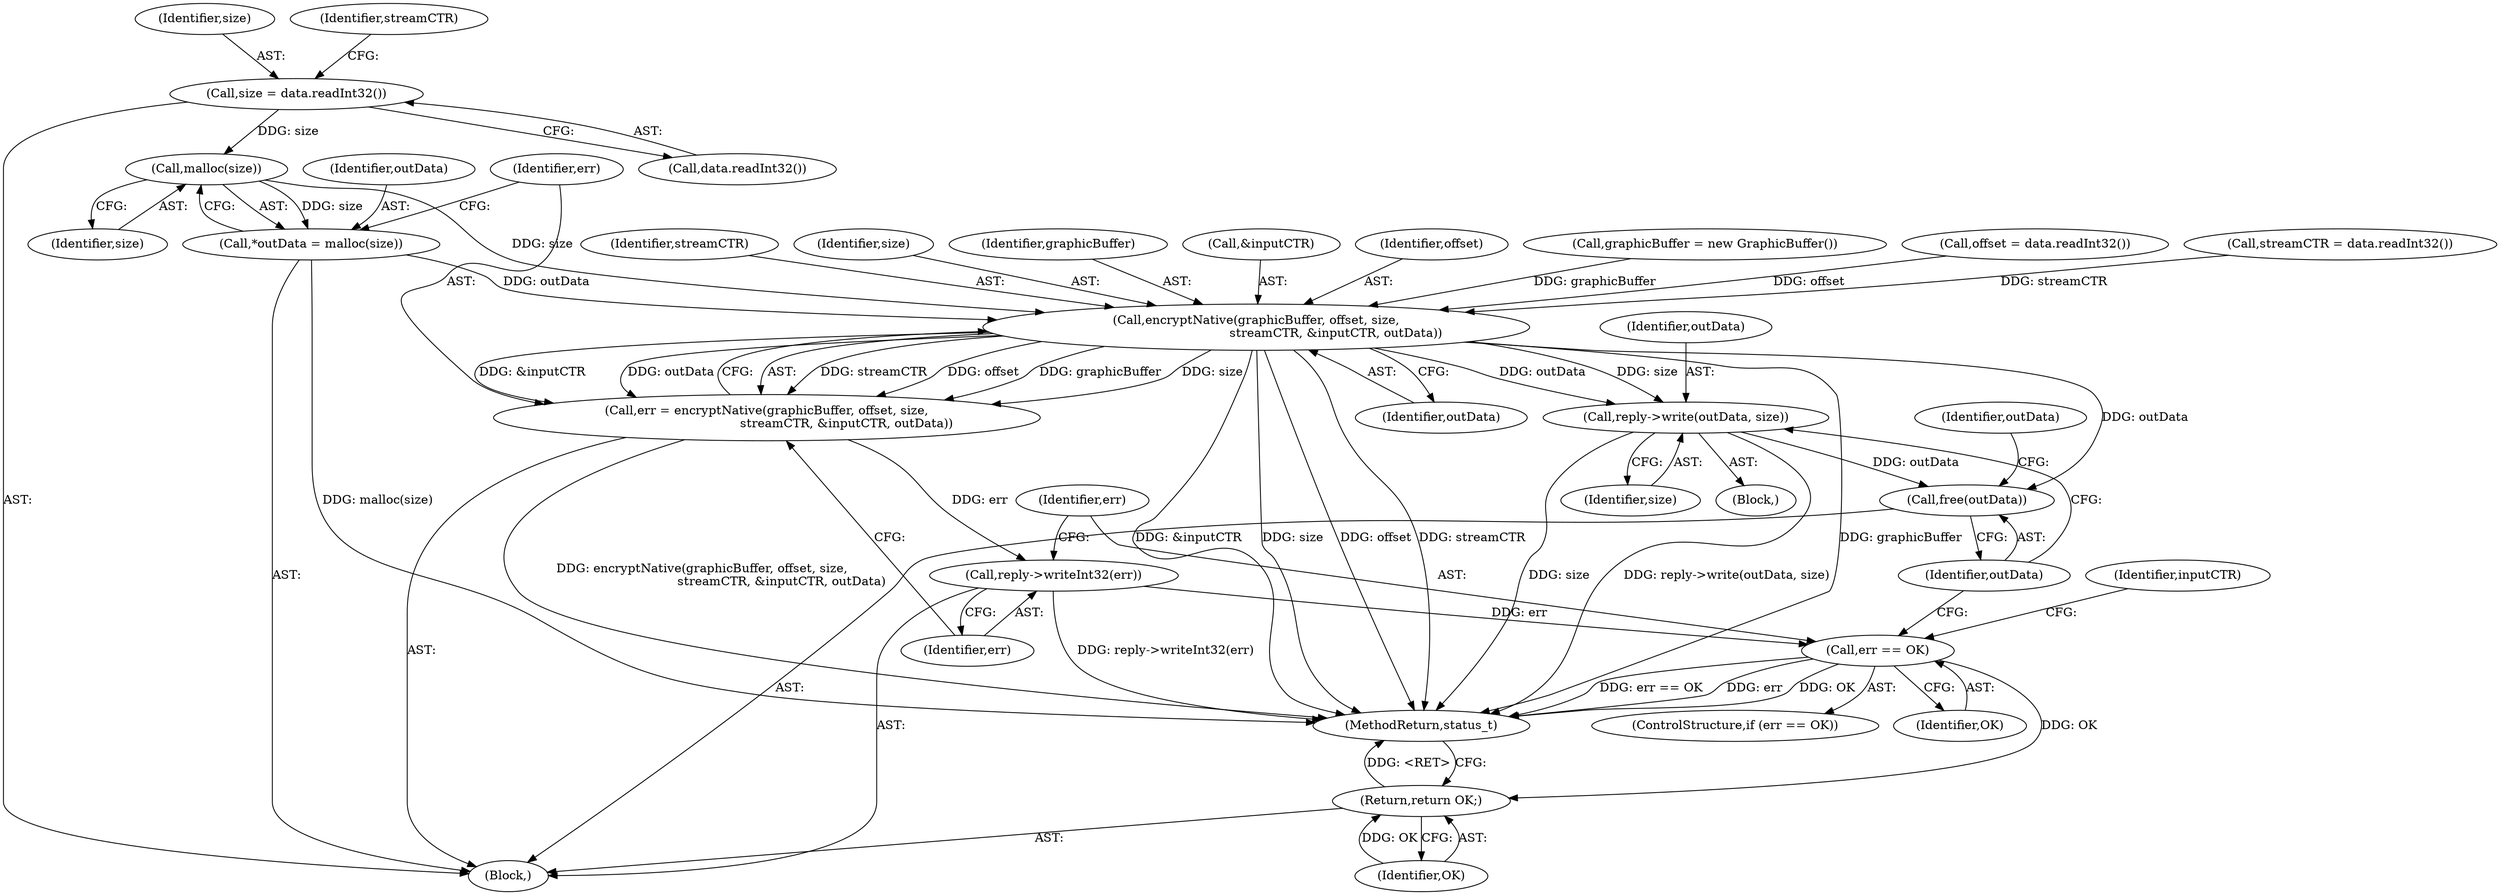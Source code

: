 digraph "0_Android_c82e31a7039a03dca7b37c65b7890ba5c1e18ced@API" {
"1000270" [label="(Call,size = data.readInt32())"];
"1000280" [label="(Call,malloc(size))"];
"1000278" [label="(Call,*outData = malloc(size))"];
"1000286" [label="(Call,encryptNative(graphicBuffer, offset, size,\n                                         streamCTR, &inputCTR, outData))"];
"1000284" [label="(Call,err = encryptNative(graphicBuffer, offset, size,\n                                         streamCTR, &inputCTR, outData))"];
"1000294" [label="(Call,reply->writeInt32(err))"];
"1000297" [label="(Call,err == OK)"];
"1000311" [label="(Return,return OK;)"];
"1000303" [label="(Call,reply->write(outData, size))"];
"1000306" [label="(Call,free(outData))"];
"1000270" [label="(Call,size = data.readInt32())"];
"1000271" [label="(Identifier,size)"];
"1000298" [label="(Identifier,err)"];
"1000266" [label="(Call,offset = data.readInt32())"];
"1000286" [label="(Call,encryptNative(graphicBuffer, offset, size,\n                                         streamCTR, &inputCTR, outData))"];
"1000279" [label="(Identifier,outData)"];
"1000274" [label="(Call,streamCTR = data.readInt32())"];
"1000303" [label="(Call,reply->write(outData, size))"];
"1000285" [label="(Identifier,err)"];
"1000312" [label="(Identifier,OK)"];
"1000304" [label="(Identifier,outData)"];
"1000290" [label="(Identifier,streamCTR)"];
"1000252" [label="(Block,)"];
"1000309" [label="(Identifier,outData)"];
"1000272" [label="(Call,data.readInt32())"];
"1000311" [label="(Return,return OK;)"];
"1000275" [label="(Identifier,streamCTR)"];
"1000289" [label="(Identifier,size)"];
"1000306" [label="(Call,free(outData))"];
"1000297" [label="(Call,err == OK)"];
"1000296" [label="(ControlStructure,if (err == OK))"];
"1000307" [label="(Identifier,outData)"];
"1000281" [label="(Identifier,size)"];
"1000295" [label="(Identifier,err)"];
"1000305" [label="(Identifier,size)"];
"1000287" [label="(Identifier,graphicBuffer)"];
"1000278" [label="(Call,*outData = malloc(size))"];
"1000302" [label="(Identifier,inputCTR)"];
"1000293" [label="(Identifier,outData)"];
"1000291" [label="(Call,&inputCTR)"];
"1000280" [label="(Call,malloc(size))"];
"1000299" [label="(Identifier,OK)"];
"1000300" [label="(Block,)"];
"1000294" [label="(Call,reply->writeInt32(err))"];
"1000284" [label="(Call,err = encryptNative(graphicBuffer, offset, size,\n                                         streamCTR, &inputCTR, outData))"];
"1000401" [label="(MethodReturn,status_t)"];
"1000288" [label="(Identifier,offset)"];
"1000258" [label="(Call,graphicBuffer = new GraphicBuffer())"];
"1000270" -> "1000252"  [label="AST: "];
"1000270" -> "1000272"  [label="CFG: "];
"1000271" -> "1000270"  [label="AST: "];
"1000272" -> "1000270"  [label="AST: "];
"1000275" -> "1000270"  [label="CFG: "];
"1000270" -> "1000280"  [label="DDG: size"];
"1000280" -> "1000278"  [label="AST: "];
"1000280" -> "1000281"  [label="CFG: "];
"1000281" -> "1000280"  [label="AST: "];
"1000278" -> "1000280"  [label="CFG: "];
"1000280" -> "1000278"  [label="DDG: size"];
"1000280" -> "1000286"  [label="DDG: size"];
"1000278" -> "1000252"  [label="AST: "];
"1000279" -> "1000278"  [label="AST: "];
"1000285" -> "1000278"  [label="CFG: "];
"1000278" -> "1000401"  [label="DDG: malloc(size)"];
"1000278" -> "1000286"  [label="DDG: outData"];
"1000286" -> "1000284"  [label="AST: "];
"1000286" -> "1000293"  [label="CFG: "];
"1000287" -> "1000286"  [label="AST: "];
"1000288" -> "1000286"  [label="AST: "];
"1000289" -> "1000286"  [label="AST: "];
"1000290" -> "1000286"  [label="AST: "];
"1000291" -> "1000286"  [label="AST: "];
"1000293" -> "1000286"  [label="AST: "];
"1000284" -> "1000286"  [label="CFG: "];
"1000286" -> "1000401"  [label="DDG: &inputCTR"];
"1000286" -> "1000401"  [label="DDG: streamCTR"];
"1000286" -> "1000401"  [label="DDG: graphicBuffer"];
"1000286" -> "1000401"  [label="DDG: size"];
"1000286" -> "1000401"  [label="DDG: offset"];
"1000286" -> "1000284"  [label="DDG: streamCTR"];
"1000286" -> "1000284"  [label="DDG: offset"];
"1000286" -> "1000284"  [label="DDG: graphicBuffer"];
"1000286" -> "1000284"  [label="DDG: size"];
"1000286" -> "1000284"  [label="DDG: &inputCTR"];
"1000286" -> "1000284"  [label="DDG: outData"];
"1000258" -> "1000286"  [label="DDG: graphicBuffer"];
"1000266" -> "1000286"  [label="DDG: offset"];
"1000274" -> "1000286"  [label="DDG: streamCTR"];
"1000286" -> "1000303"  [label="DDG: outData"];
"1000286" -> "1000303"  [label="DDG: size"];
"1000286" -> "1000306"  [label="DDG: outData"];
"1000284" -> "1000252"  [label="AST: "];
"1000285" -> "1000284"  [label="AST: "];
"1000295" -> "1000284"  [label="CFG: "];
"1000284" -> "1000401"  [label="DDG: encryptNative(graphicBuffer, offset, size,\n                                         streamCTR, &inputCTR, outData)"];
"1000284" -> "1000294"  [label="DDG: err"];
"1000294" -> "1000252"  [label="AST: "];
"1000294" -> "1000295"  [label="CFG: "];
"1000295" -> "1000294"  [label="AST: "];
"1000298" -> "1000294"  [label="CFG: "];
"1000294" -> "1000401"  [label="DDG: reply->writeInt32(err)"];
"1000294" -> "1000297"  [label="DDG: err"];
"1000297" -> "1000296"  [label="AST: "];
"1000297" -> "1000299"  [label="CFG: "];
"1000298" -> "1000297"  [label="AST: "];
"1000299" -> "1000297"  [label="AST: "];
"1000302" -> "1000297"  [label="CFG: "];
"1000307" -> "1000297"  [label="CFG: "];
"1000297" -> "1000401"  [label="DDG: err"];
"1000297" -> "1000401"  [label="DDG: OK"];
"1000297" -> "1000401"  [label="DDG: err == OK"];
"1000297" -> "1000311"  [label="DDG: OK"];
"1000311" -> "1000252"  [label="AST: "];
"1000311" -> "1000312"  [label="CFG: "];
"1000312" -> "1000311"  [label="AST: "];
"1000401" -> "1000311"  [label="CFG: "];
"1000311" -> "1000401"  [label="DDG: <RET>"];
"1000312" -> "1000311"  [label="DDG: OK"];
"1000303" -> "1000300"  [label="AST: "];
"1000303" -> "1000305"  [label="CFG: "];
"1000304" -> "1000303"  [label="AST: "];
"1000305" -> "1000303"  [label="AST: "];
"1000307" -> "1000303"  [label="CFG: "];
"1000303" -> "1000401"  [label="DDG: reply->write(outData, size)"];
"1000303" -> "1000401"  [label="DDG: size"];
"1000303" -> "1000306"  [label="DDG: outData"];
"1000306" -> "1000252"  [label="AST: "];
"1000306" -> "1000307"  [label="CFG: "];
"1000307" -> "1000306"  [label="AST: "];
"1000309" -> "1000306"  [label="CFG: "];
}
